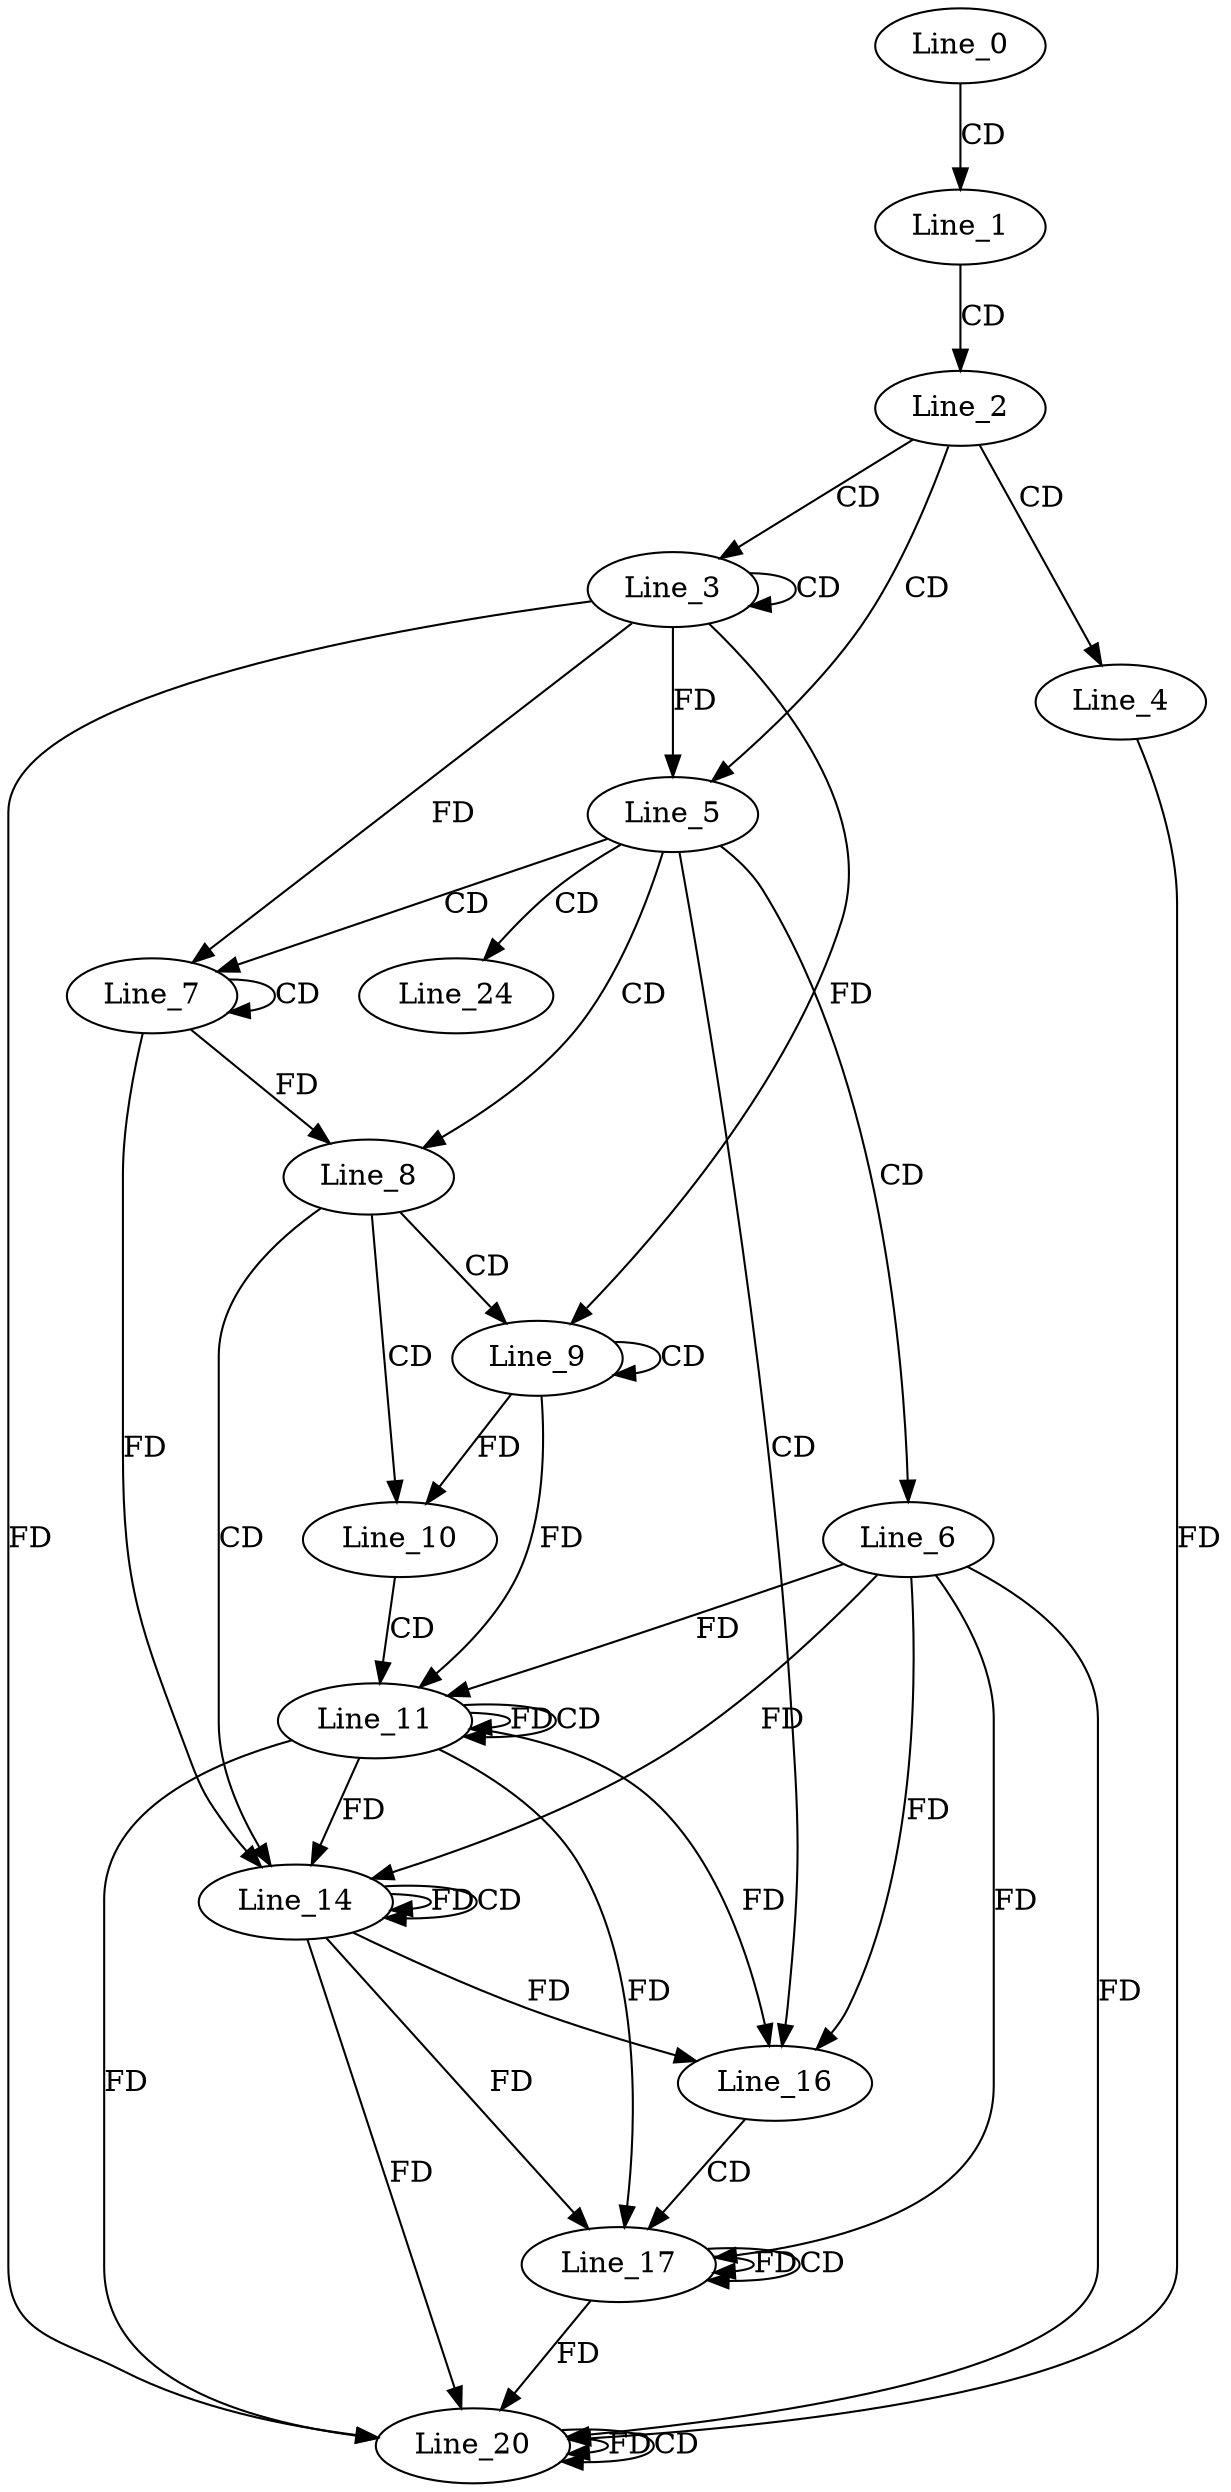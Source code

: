 digraph G {
  Line_0;
  Line_1;
  Line_2;
  Line_3;
  Line_3;
  Line_4;
  Line_5;
  Line_6;
  Line_7;
  Line_7;
  Line_8;
  Line_9;
  Line_9;
  Line_10;
  Line_11;
  Line_11;
  Line_14;
  Line_14;
  Line_14;
  Line_16;
  Line_17;
  Line_17;
  Line_20;
  Line_20;
  Line_20;
  Line_24;
  Line_0 -> Line_1 [ label="CD" ];
  Line_1 -> Line_2 [ label="CD" ];
  Line_2 -> Line_3 [ label="CD" ];
  Line_3 -> Line_3 [ label="CD" ];
  Line_2 -> Line_4 [ label="CD" ];
  Line_2 -> Line_5 [ label="CD" ];
  Line_3 -> Line_5 [ label="FD" ];
  Line_5 -> Line_6 [ label="CD" ];
  Line_5 -> Line_7 [ label="CD" ];
  Line_7 -> Line_7 [ label="CD" ];
  Line_3 -> Line_7 [ label="FD" ];
  Line_5 -> Line_8 [ label="CD" ];
  Line_7 -> Line_8 [ label="FD" ];
  Line_8 -> Line_9 [ label="CD" ];
  Line_9 -> Line_9 [ label="CD" ];
  Line_3 -> Line_9 [ label="FD" ];
  Line_8 -> Line_10 [ label="CD" ];
  Line_9 -> Line_10 [ label="FD" ];
  Line_10 -> Line_11 [ label="CD" ];
  Line_6 -> Line_11 [ label="FD" ];
  Line_11 -> Line_11 [ label="FD" ];
  Line_11 -> Line_11 [ label="CD" ];
  Line_9 -> Line_11 [ label="FD" ];
  Line_8 -> Line_14 [ label="CD" ];
  Line_6 -> Line_14 [ label="FD" ];
  Line_11 -> Line_14 [ label="FD" ];
  Line_14 -> Line_14 [ label="FD" ];
  Line_14 -> Line_14 [ label="CD" ];
  Line_7 -> Line_14 [ label="FD" ];
  Line_5 -> Line_16 [ label="CD" ];
  Line_6 -> Line_16 [ label="FD" ];
  Line_11 -> Line_16 [ label="FD" ];
  Line_14 -> Line_16 [ label="FD" ];
  Line_16 -> Line_17 [ label="CD" ];
  Line_6 -> Line_17 [ label="FD" ];
  Line_11 -> Line_17 [ label="FD" ];
  Line_14 -> Line_17 [ label="FD" ];
  Line_17 -> Line_17 [ label="FD" ];
  Line_17 -> Line_17 [ label="CD" ];
  Line_4 -> Line_20 [ label="FD" ];
  Line_20 -> Line_20 [ label="FD" ];
  Line_20 -> Line_20 [ label="CD" ];
  Line_6 -> Line_20 [ label="FD" ];
  Line_11 -> Line_20 [ label="FD" ];
  Line_14 -> Line_20 [ label="FD" ];
  Line_17 -> Line_20 [ label="FD" ];
  Line_3 -> Line_20 [ label="FD" ];
  Line_5 -> Line_24 [ label="CD" ];
}
